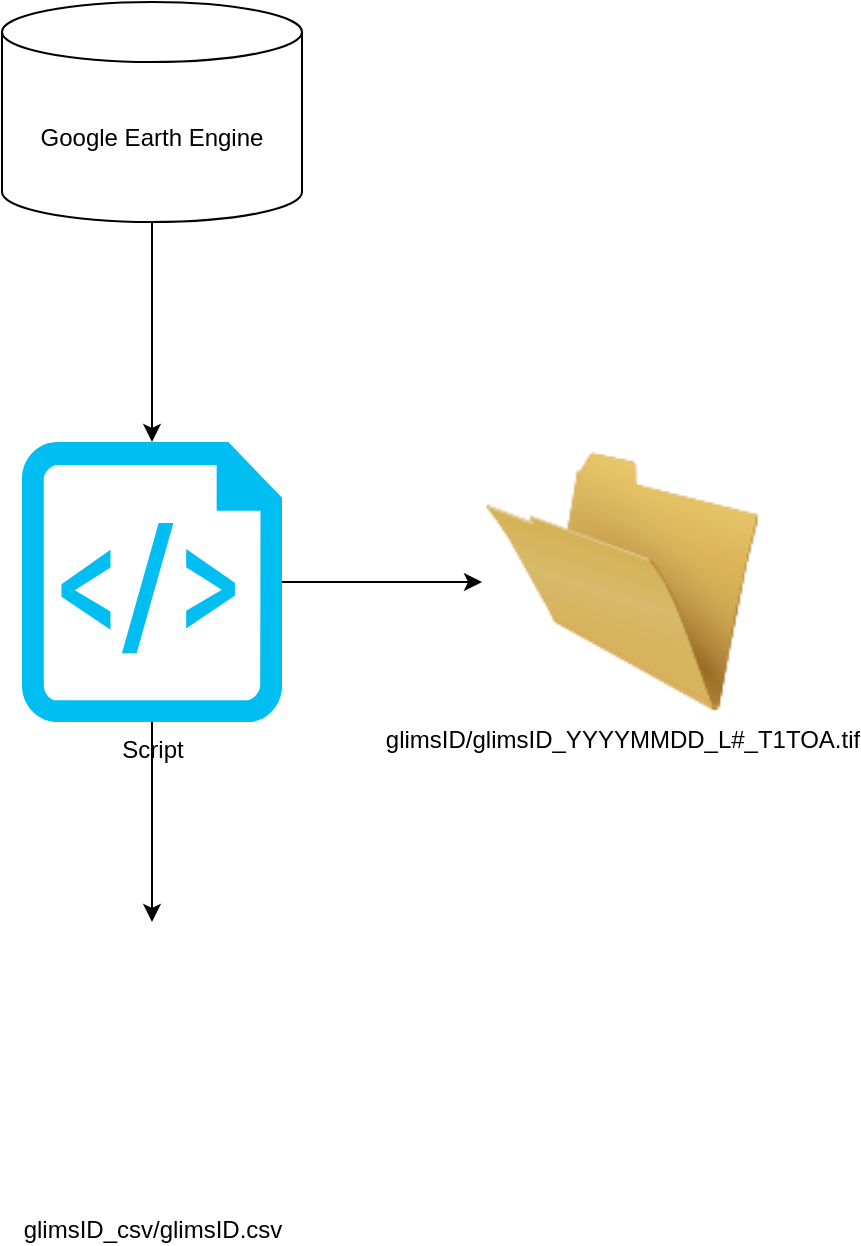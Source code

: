 <mxfile version="15.7.4" type="device"><diagram id="CRYiKZTICuIqGueo50eg" name="Page-1"><mxGraphModel dx="1018" dy="691" grid="1" gridSize="10" guides="1" tooltips="1" connect="1" arrows="1" fold="1" page="1" pageScale="1" pageWidth="850" pageHeight="1100" math="0" shadow="0"><root><mxCell id="0"/><mxCell id="1" parent="0"/><mxCell id="QAwTzsp8VW9x3lw4SVOa-3" value="" style="edgeStyle=orthogonalEdgeStyle;rounded=0;orthogonalLoop=1;jettySize=auto;html=1;" edge="1" parent="1" source="QAwTzsp8VW9x3lw4SVOa-1" target="QAwTzsp8VW9x3lw4SVOa-2"><mxGeometry relative="1" as="geometry"/></mxCell><mxCell id="QAwTzsp8VW9x3lw4SVOa-1" value="Google Earth Engine" style="shape=cylinder3;whiteSpace=wrap;html=1;boundedLbl=1;backgroundOutline=1;size=15;" vertex="1" parent="1"><mxGeometry x="130" y="50" width="150" height="110" as="geometry"/></mxCell><mxCell id="QAwTzsp8VW9x3lw4SVOa-5" value="" style="edgeStyle=orthogonalEdgeStyle;rounded=0;orthogonalLoop=1;jettySize=auto;html=1;" edge="1" parent="1" source="QAwTzsp8VW9x3lw4SVOa-2" target="QAwTzsp8VW9x3lw4SVOa-4"><mxGeometry relative="1" as="geometry"/></mxCell><mxCell id="QAwTzsp8VW9x3lw4SVOa-7" value="" style="edgeStyle=orthogonalEdgeStyle;rounded=0;orthogonalLoop=1;jettySize=auto;html=1;" edge="1" parent="1" source="QAwTzsp8VW9x3lw4SVOa-2" target="QAwTzsp8VW9x3lw4SVOa-6"><mxGeometry relative="1" as="geometry"/></mxCell><mxCell id="QAwTzsp8VW9x3lw4SVOa-2" value="Script" style="verticalLabelPosition=bottom;html=1;verticalAlign=top;align=center;strokeColor=none;fillColor=#00BEF2;shape=mxgraph.azure.script_file;pointerEvents=1;" vertex="1" parent="1"><mxGeometry x="140" y="270" width="130" height="140" as="geometry"/></mxCell><mxCell id="QAwTzsp8VW9x3lw4SVOa-4" value="glimsID/glimsID_YYYYMMDD_L#_T1TOA.tif&lt;br&gt;" style="image;html=1;image=img/lib/clip_art/general/Empty_Folder_128x128.png" vertex="1" parent="1"><mxGeometry x="370" y="275" width="140" height="130" as="geometry"/></mxCell><mxCell id="QAwTzsp8VW9x3lw4SVOa-6" value="glimsID_csv/glimsID.csv" style="shape=image;html=1;verticalAlign=top;verticalLabelPosition=bottom;labelBackgroundColor=#ffffff;imageAspect=0;aspect=fixed;image=https://cdn2.iconfinder.com/data/icons/simple-files/128/csv1.png" vertex="1" parent="1"><mxGeometry x="135" y="510" width="140" height="140" as="geometry"/></mxCell></root></mxGraphModel></diagram></mxfile>